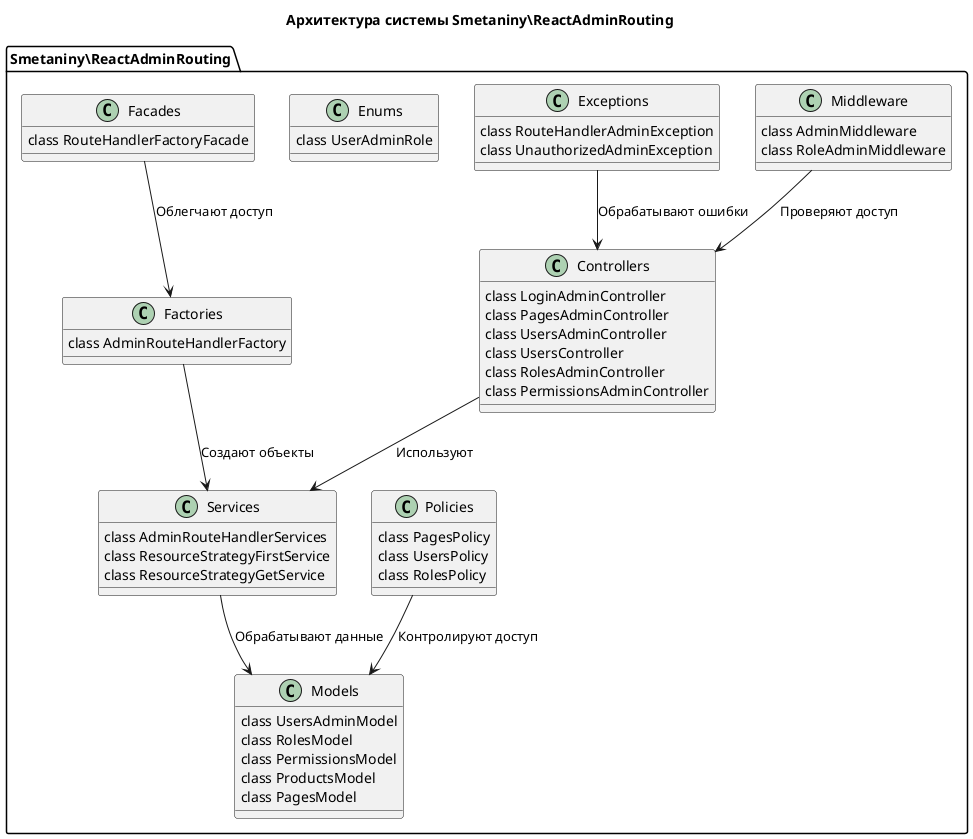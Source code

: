 @startuml
title Архитектура системы Smetaniny\ReactAdminRouting

!define RECTANGLE class
!define CIRCLE interface

package "Smetaniny\ReactAdminRouting" {
    RECTANGLE Controllers {
        RECTANGLE LoginAdminController
        RECTANGLE PagesAdminController
        RECTANGLE UsersAdminController
        RECTANGLE UsersController
        RECTANGLE RolesAdminController
        RECTANGLE PermissionsAdminController
    }

    RECTANGLE Models {
        RECTANGLE UsersAdminModel
        RECTANGLE RolesModel
        RECTANGLE PermissionsModel
        RECTANGLE ProductsModel
        RECTANGLE PagesModel
    }

    RECTANGLE Middleware {
        RECTANGLE AdminMiddleware
        RECTANGLE RoleAdminMiddleware
    }

    RECTANGLE Services {
        RECTANGLE AdminRouteHandlerServices
        RECTANGLE ResourceStrategyFirstService
        RECTANGLE ResourceStrategyGetService
    }

    RECTANGLE Factories {
        RECTANGLE AdminRouteHandlerFactory
    }

    RECTANGLE Policies {
        RECTANGLE PagesPolicy
        RECTANGLE UsersPolicy
        RECTANGLE RolesPolicy
    }

    RECTANGLE Exceptions {
        RECTANGLE RouteHandlerAdminException
        RECTANGLE UnauthorizedAdminException
    }

    RECTANGLE Enums {
        RECTANGLE UserAdminRole
    }

    RECTANGLE Facades {
        RECTANGLE RouteHandlerFactoryFacade
    }
}

Controllers --> Services : Используют
Services --> Models : Обрабатывают данные
Middleware --> Controllers : Проверяют доступ
Factories --> Services : Создают объекты
Facades --> Factories : Облегчают доступ
Policies --> Models : Контролируют доступ
Exceptions --> Controllers : Обрабатывают ошибки

@enduml
